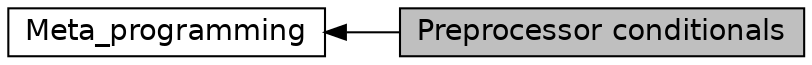 digraph "Preprocessor conditionals"
{
  edge [fontname="Helvetica",fontsize="14",labelfontname="Helvetica",labelfontsize="14"];
  node [fontname="Helvetica",fontsize="14",shape=box];
  rankdir=LR;
  Node1 [label="Preprocessor conditionals",height=0.2,width=0.4,color="black", fillcolor="grey75", style="filled", fontcolor="black",tooltip="This provides different types of if-else clause for the preprocessor."];
  Node2 [label="Meta_programming",height=0.2,width=0.4,color="black", fillcolor="white", style="filled",URL="$group__meta__programming.html",tooltip=" "];
  Node2->Node1 [shape=plaintext, dir="back", style="solid"];
}
